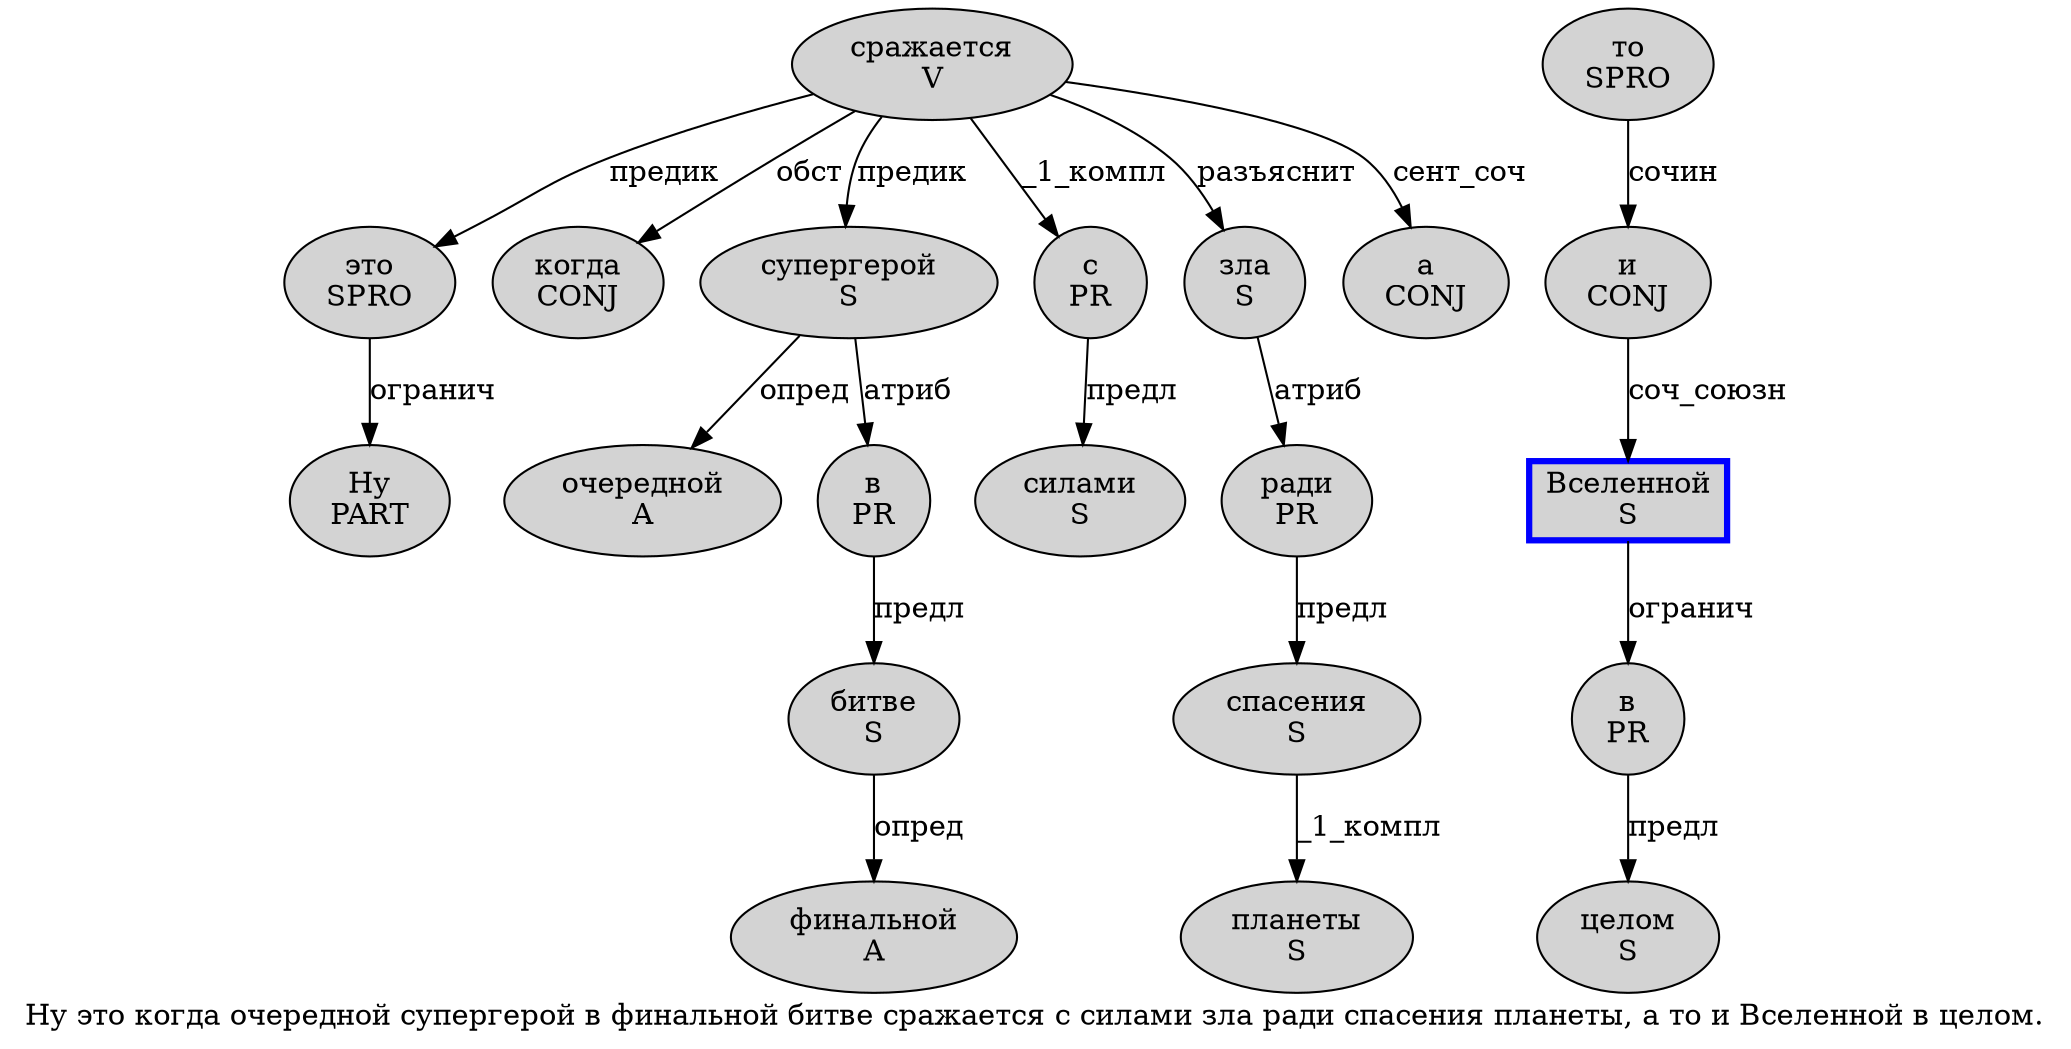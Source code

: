 digraph SENTENCE_3771 {
	graph [label="Ну это когда очередной супергерой в финальной битве сражается с силами зла ради спасения планеты, а то и Вселенной в целом."]
	node [style=filled]
		0 [label="Ну
PART" color="" fillcolor=lightgray penwidth=1 shape=ellipse]
		1 [label="это
SPRO" color="" fillcolor=lightgray penwidth=1 shape=ellipse]
		2 [label="когда
CONJ" color="" fillcolor=lightgray penwidth=1 shape=ellipse]
		3 [label="очередной
A" color="" fillcolor=lightgray penwidth=1 shape=ellipse]
		4 [label="супергерой
S" color="" fillcolor=lightgray penwidth=1 shape=ellipse]
		5 [label="в
PR" color="" fillcolor=lightgray penwidth=1 shape=ellipse]
		6 [label="финальной
A" color="" fillcolor=lightgray penwidth=1 shape=ellipse]
		7 [label="битве
S" color="" fillcolor=lightgray penwidth=1 shape=ellipse]
		8 [label="сражается
V" color="" fillcolor=lightgray penwidth=1 shape=ellipse]
		9 [label="с
PR" color="" fillcolor=lightgray penwidth=1 shape=ellipse]
		10 [label="силами
S" color="" fillcolor=lightgray penwidth=1 shape=ellipse]
		11 [label="зла
S" color="" fillcolor=lightgray penwidth=1 shape=ellipse]
		12 [label="ради
PR" color="" fillcolor=lightgray penwidth=1 shape=ellipse]
		13 [label="спасения
S" color="" fillcolor=lightgray penwidth=1 shape=ellipse]
		14 [label="планеты
S" color="" fillcolor=lightgray penwidth=1 shape=ellipse]
		16 [label="а
CONJ" color="" fillcolor=lightgray penwidth=1 shape=ellipse]
		17 [label="то
SPRO" color="" fillcolor=lightgray penwidth=1 shape=ellipse]
		18 [label="и
CONJ" color="" fillcolor=lightgray penwidth=1 shape=ellipse]
		19 [label="Вселенной
S" color=blue fillcolor=lightgray penwidth=3 shape=box]
		20 [label="в
PR" color="" fillcolor=lightgray penwidth=1 shape=ellipse]
		21 [label="целом
S" color="" fillcolor=lightgray penwidth=1 shape=ellipse]
			7 -> 6 [label="опред"]
			9 -> 10 [label="предл"]
			12 -> 13 [label="предл"]
			5 -> 7 [label="предл"]
			17 -> 18 [label="сочин"]
			8 -> 1 [label="предик"]
			8 -> 2 [label="обст"]
			8 -> 4 [label="предик"]
			8 -> 9 [label="_1_компл"]
			8 -> 11 [label="разъяснит"]
			8 -> 16 [label="сент_соч"]
			11 -> 12 [label="атриб"]
			1 -> 0 [label="огранич"]
			19 -> 20 [label="огранич"]
			13 -> 14 [label="_1_компл"]
			4 -> 3 [label="опред"]
			4 -> 5 [label="атриб"]
			18 -> 19 [label="соч_союзн"]
			20 -> 21 [label="предл"]
}